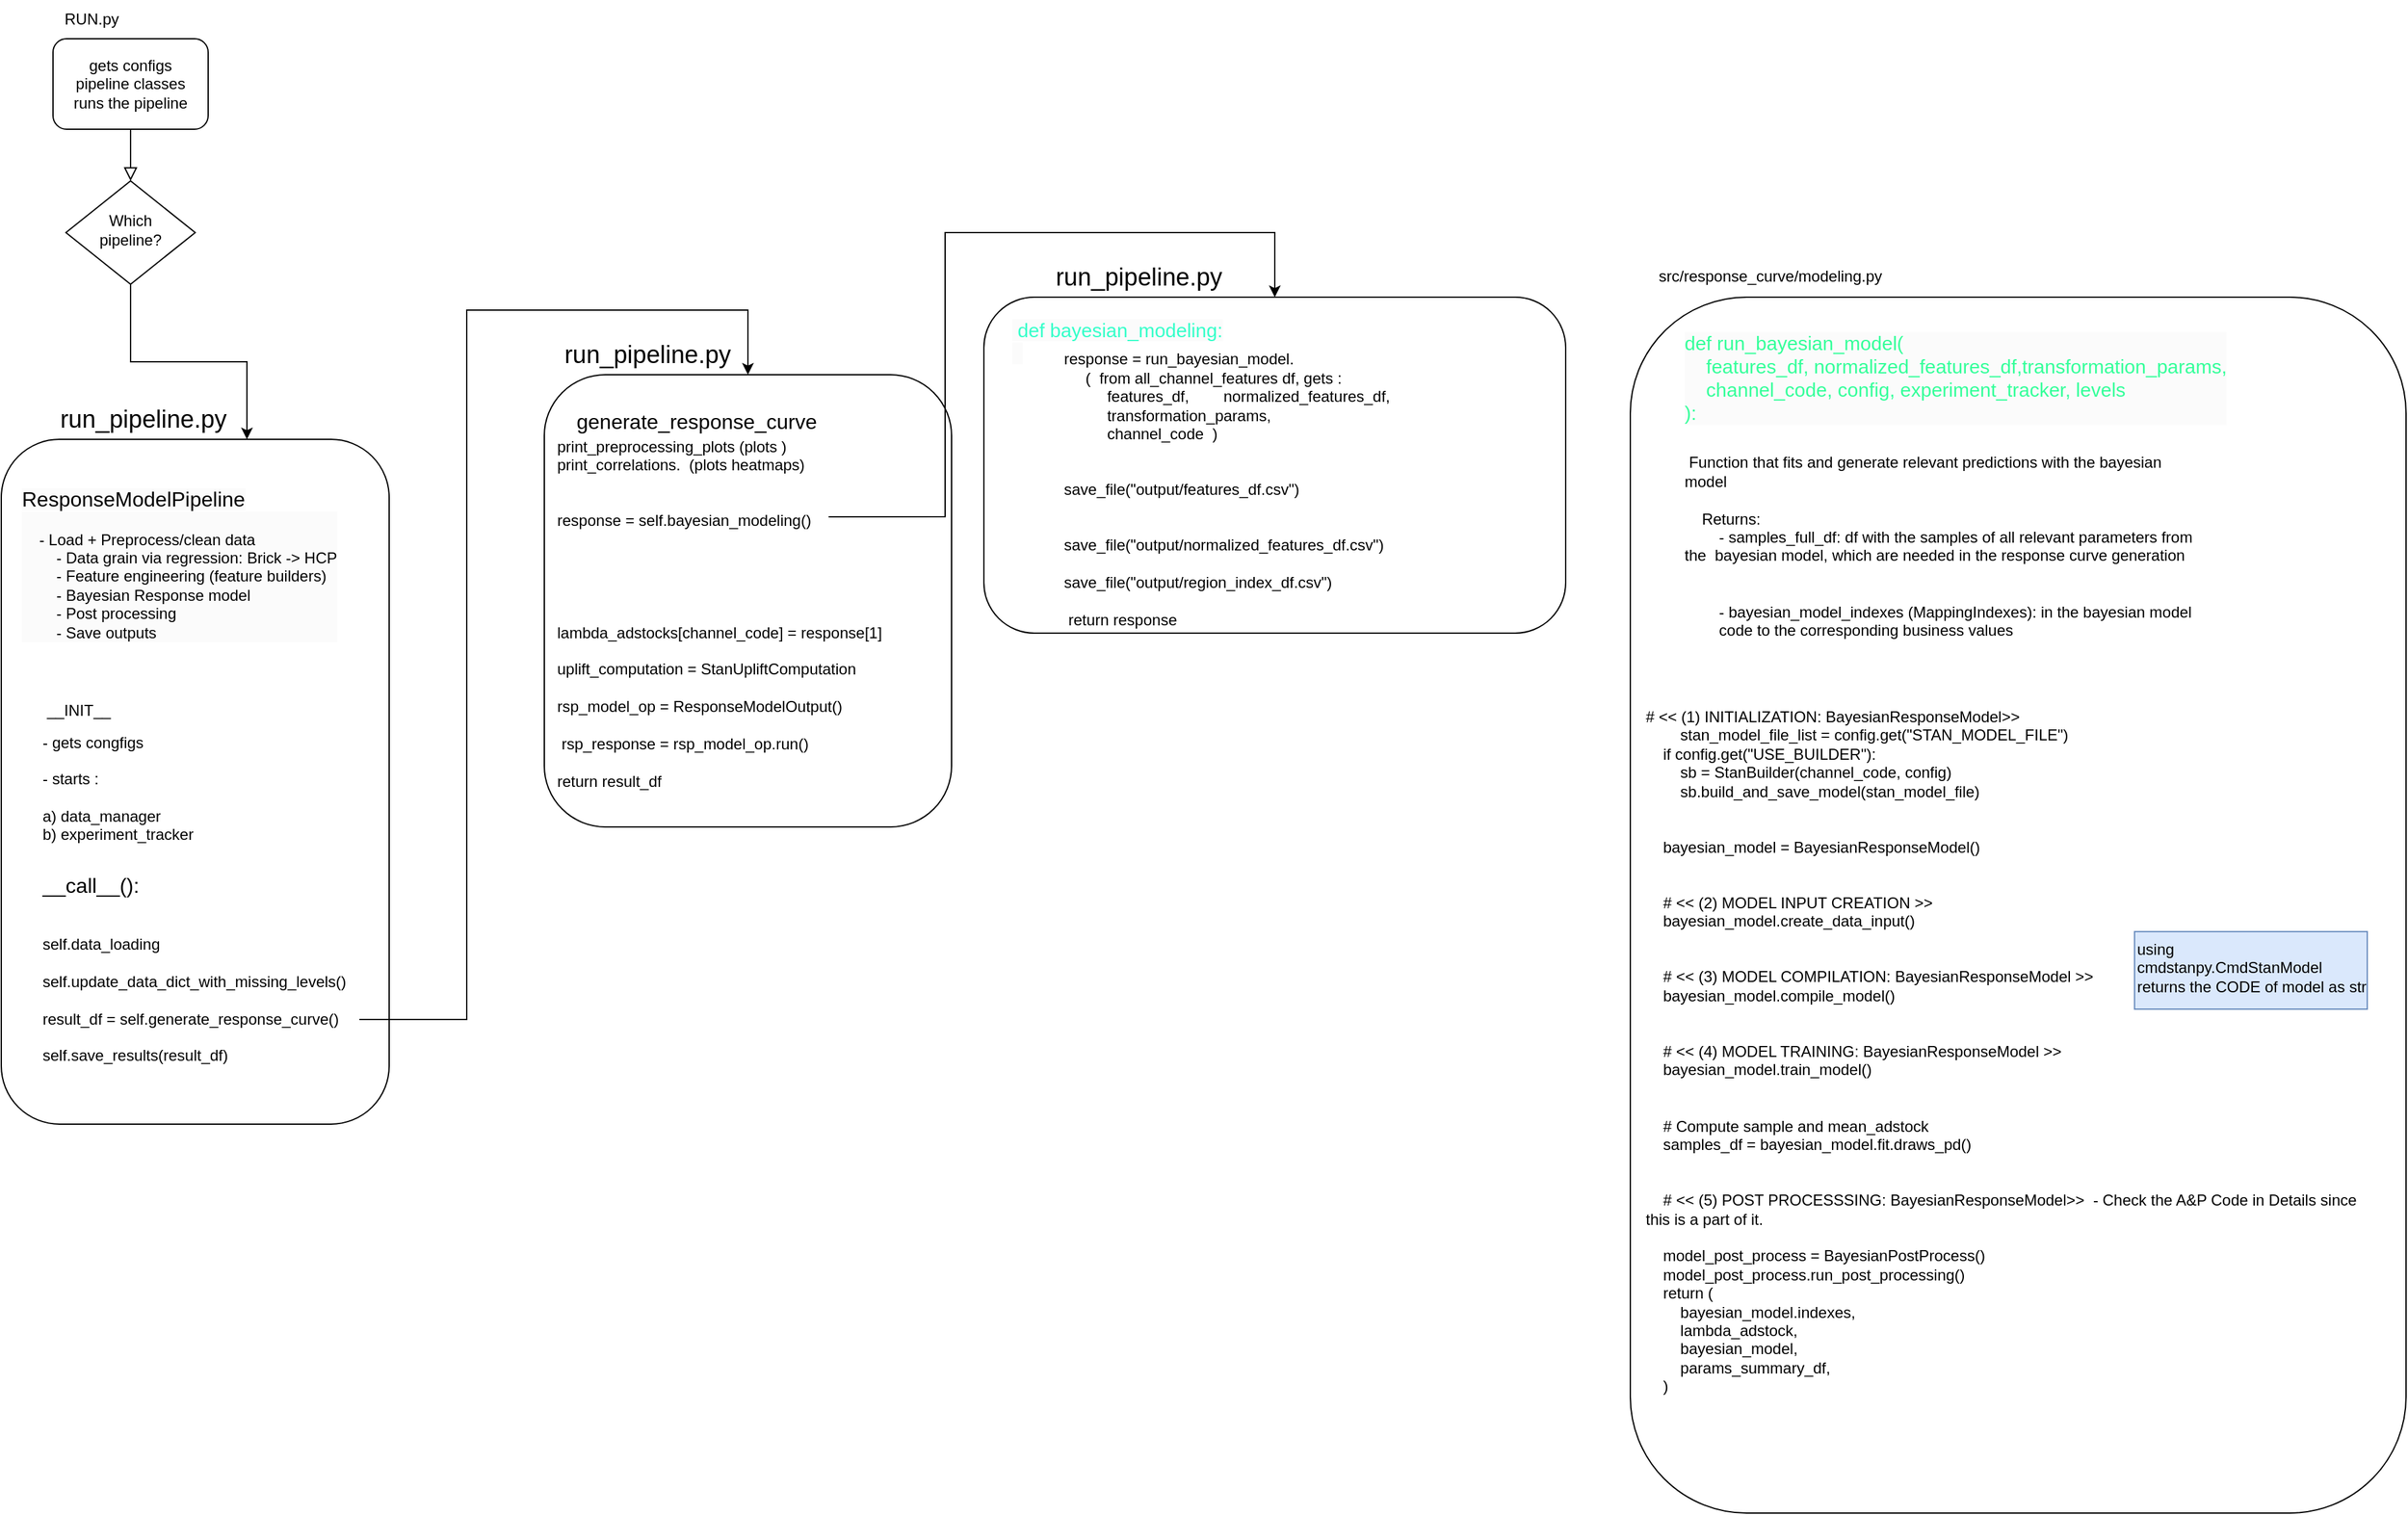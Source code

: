 <mxfile version="24.7.14">
  <diagram id="C5RBs43oDa-KdzZeNtuy" name="Page-1">
    <mxGraphModel dx="989" dy="622" grid="1" gridSize="10" guides="1" tooltips="1" connect="1" arrows="1" fold="1" page="1" pageScale="1" pageWidth="20000" pageHeight="2000" math="0" shadow="0">
      <root>
        <mxCell id="WIyWlLk6GJQsqaUBKTNV-0" />
        <mxCell id="WIyWlLk6GJQsqaUBKTNV-1" parent="WIyWlLk6GJQsqaUBKTNV-0" />
        <mxCell id="fa4uJrr_QhnZvR9-6Muc-73" value="" style="rounded=1;whiteSpace=wrap;html=1;" vertex="1" parent="WIyWlLk6GJQsqaUBKTNV-1">
          <mxGeometry x="1380" y="279" width="600" height="941" as="geometry" />
        </mxCell>
        <mxCell id="WIyWlLk6GJQsqaUBKTNV-2" value="" style="rounded=0;html=1;jettySize=auto;orthogonalLoop=1;fontSize=11;endArrow=block;endFill=0;endSize=8;strokeWidth=1;shadow=0;labelBackgroundColor=none;edgeStyle=orthogonalEdgeStyle;" parent="WIyWlLk6GJQsqaUBKTNV-1" source="WIyWlLk6GJQsqaUBKTNV-3" target="WIyWlLk6GJQsqaUBKTNV-6" edge="1">
          <mxGeometry relative="1" as="geometry" />
        </mxCell>
        <mxCell id="WIyWlLk6GJQsqaUBKTNV-3" value="gets configs&lt;div&gt;pipeline classes&lt;/div&gt;&lt;div&gt;runs the pipeline&lt;/div&gt;" style="rounded=1;whiteSpace=wrap;html=1;fontSize=12;glass=0;strokeWidth=1;shadow=0;" parent="WIyWlLk6GJQsqaUBKTNV-1" vertex="1">
          <mxGeometry x="160" y="79" width="120" height="70" as="geometry" />
        </mxCell>
        <mxCell id="fa4uJrr_QhnZvR9-6Muc-9" value="" style="edgeStyle=orthogonalEdgeStyle;rounded=0;orthogonalLoop=1;jettySize=auto;html=1;" edge="1" parent="WIyWlLk6GJQsqaUBKTNV-1" source="WIyWlLk6GJQsqaUBKTNV-6" target="WIyWlLk6GJQsqaUBKTNV-7">
          <mxGeometry relative="1" as="geometry">
            <Array as="points">
              <mxPoint x="220" y="329" />
              <mxPoint x="310" y="329" />
            </Array>
          </mxGeometry>
        </mxCell>
        <mxCell id="WIyWlLk6GJQsqaUBKTNV-6" value="Which&lt;div&gt;&amp;nbsp;pipeline?&amp;nbsp;&lt;/div&gt;" style="rhombus;whiteSpace=wrap;html=1;shadow=0;fontFamily=Helvetica;fontSize=12;align=center;strokeWidth=1;spacing=6;spacingTop=-4;" parent="WIyWlLk6GJQsqaUBKTNV-1" vertex="1">
          <mxGeometry x="170" y="189" width="100" height="80" as="geometry" />
        </mxCell>
        <mxCell id="WIyWlLk6GJQsqaUBKTNV-7" value="" style="rounded=1;whiteSpace=wrap;html=1;fontSize=12;glass=0;strokeWidth=1;shadow=0;" parent="WIyWlLk6GJQsqaUBKTNV-1" vertex="1">
          <mxGeometry x="120" y="389" width="300" height="530" as="geometry" />
        </mxCell>
        <mxCell id="fa4uJrr_QhnZvR9-6Muc-4" value="RUN.py" style="text;html=1;align=center;verticalAlign=middle;whiteSpace=wrap;rounded=0;" vertex="1" parent="WIyWlLk6GJQsqaUBKTNV-1">
          <mxGeometry x="160" y="49" width="60" height="30" as="geometry" />
        </mxCell>
        <mxCell id="fa4uJrr_QhnZvR9-6Muc-8" value="&lt;font style=&quot;forced-color-adjust: none; color: rgb(0, 0, 0); font-family: Helvetica; font-style: normal; font-variant-ligatures: normal; font-variant-caps: normal; font-weight: 400; letter-spacing: normal; orphans: 2; text-align: center; text-indent: 0px; text-transform: none; widows: 2; word-spacing: 0px; -webkit-text-stroke-width: 0px; white-space: normal; background-color: rgb(251, 251, 251); text-decoration-thickness: initial; text-decoration-style: initial; text-decoration-color: initial; font-size: 16px;&quot;&gt;ResponseModelPipeline&lt;/font&gt;&lt;div style=&quot;forced-color-adjust: none; color: rgb(0, 0, 0); font-family: Helvetica; font-size: 12px; font-style: normal; font-variant-ligatures: normal; font-variant-caps: normal; font-weight: 400; letter-spacing: normal; orphans: 2; text-align: center; text-indent: 0px; text-transform: none; widows: 2; word-spacing: 0px; -webkit-text-stroke-width: 0px; white-space: normal; background-color: rgb(251, 251, 251); text-decoration-thickness: initial; text-decoration-style: initial; text-decoration-color: initial;&quot;&gt;&lt;div style=&quot;forced-color-adjust: none; text-align: left;&quot;&gt;&lt;span style=&quot;forced-color-adjust: none; white-space: pre;&quot;&gt;&lt;span style=&quot;white-space: pre;&quot;&gt;&amp;nbsp;&amp;nbsp;&amp;nbsp;&amp;nbsp;&lt;/span&gt;&lt;/span&gt;&lt;/div&gt;&lt;div style=&quot;forced-color-adjust: none; text-align: left;&quot;&gt;&lt;span style=&quot;forced-color-adjust: none; white-space: pre;&quot;&gt;&lt;span style=&quot;white-space: pre;&quot;&gt;&amp;nbsp;&amp;nbsp;&amp;nbsp;&amp;nbsp;&lt;/span&gt;&lt;/span&gt;- Load + Preprocess/clean data&lt;/div&gt;&lt;div style=&quot;forced-color-adjust: none; text-align: left;&quot;&gt;&amp;nbsp; &amp;nbsp; &amp;nbsp; &amp;nbsp; - Data grain via regression: Brick -&amp;gt; HCP&lt;/div&gt;&lt;div style=&quot;forced-color-adjust: none; text-align: left;&quot;&gt;&amp;nbsp; &amp;nbsp; &amp;nbsp; &amp;nbsp; - Feature engineering (feature builders)&lt;/div&gt;&lt;div style=&quot;forced-color-adjust: none; text-align: left;&quot;&gt;&amp;nbsp; &amp;nbsp; &amp;nbsp; &amp;nbsp; - Bayesian Response model&lt;/div&gt;&lt;div style=&quot;forced-color-adjust: none; text-align: left;&quot;&gt;&amp;nbsp; &amp;nbsp; &amp;nbsp; &amp;nbsp; - Post processing&lt;/div&gt;&lt;div style=&quot;forced-color-adjust: none; text-align: left;&quot;&gt;&amp;nbsp; &amp;nbsp; &amp;nbsp; &amp;nbsp; - Save outputs&lt;/div&gt;&lt;/div&gt;" style="text;whiteSpace=wrap;html=1;" vertex="1" parent="WIyWlLk6GJQsqaUBKTNV-1">
          <mxGeometry x="134" y="419" width="280" height="140" as="geometry" />
        </mxCell>
        <mxCell id="fa4uJrr_QhnZvR9-6Muc-11" value="__INIT__" style="text;html=1;align=center;verticalAlign=middle;whiteSpace=wrap;rounded=0;" vertex="1" parent="WIyWlLk6GJQsqaUBKTNV-1">
          <mxGeometry x="150" y="584" width="60" height="30" as="geometry" />
        </mxCell>
        <mxCell id="fa4uJrr_QhnZvR9-6Muc-12" value="&lt;div&gt;&lt;br&gt;&lt;/div&gt;&lt;div&gt;- gets congfigs&lt;/div&gt;&lt;div&gt;&lt;br&gt;&lt;/div&gt;&lt;div&gt;- starts :&lt;/div&gt;&lt;div&gt;&lt;br&gt;&lt;/div&gt;&lt;div&gt;a) data_manager&lt;/div&gt;&lt;div&gt;b) experiment_tracker&lt;/div&gt;" style="text;html=1;align=left;verticalAlign=middle;whiteSpace=wrap;rounded=0;" vertex="1" parent="WIyWlLk6GJQsqaUBKTNV-1">
          <mxGeometry x="150" y="614" width="140" height="75" as="geometry" />
        </mxCell>
        <mxCell id="fa4uJrr_QhnZvR9-6Muc-16" value="&lt;font style=&quot;font-size: 16px;&quot;&gt;__call__():&lt;/font&gt;&lt;div&gt;&lt;font style=&quot;font-size: 12px;&quot;&gt;&lt;br&gt;&lt;/font&gt;&lt;/div&gt;&lt;div&gt;&lt;font style=&quot;font-size: 12px;&quot;&gt;&lt;br&gt;&lt;/font&gt;&lt;/div&gt;&lt;div&gt;&lt;font style=&quot;font-size: 12px;&quot;&gt;self.data_loading&amp;nbsp;&lt;/font&gt;&lt;/div&gt;&lt;div&gt;&lt;font style=&quot;font-size: 12px;&quot;&gt;&lt;br&gt;&lt;/font&gt;&lt;/div&gt;&lt;div&gt;&lt;font style=&quot;font-size: 12px;&quot;&gt;self.update_data_dict_with_missing_levels()&lt;/font&gt;&lt;/div&gt;&lt;div&gt;&lt;font style=&quot;font-size: 12px;&quot;&gt;&lt;br&gt;&lt;/font&gt;&lt;/div&gt;&lt;div&gt;&lt;font style=&quot;&quot;&gt;&lt;div style=&quot;&quot;&gt;result_df = self.generate_response_curve()&lt;/div&gt;&lt;div style=&quot;&quot;&gt;&lt;br&gt;&lt;/div&gt;&lt;div style=&quot;&quot;&gt;self.save_results(result_df)&lt;/div&gt;&lt;/font&gt;&lt;/div&gt;" style="text;html=1;align=left;verticalAlign=middle;whiteSpace=wrap;rounded=0;" vertex="1" parent="WIyWlLk6GJQsqaUBKTNV-1">
          <mxGeometry x="150" y="719" width="260" height="160" as="geometry" />
        </mxCell>
        <mxCell id="fa4uJrr_QhnZvR9-6Muc-17" value="&lt;font style=&quot;font-size: 19px;&quot;&gt;run_pipeline.py&lt;/font&gt;" style="text;html=1;align=center;verticalAlign=middle;whiteSpace=wrap;rounded=0;" vertex="1" parent="WIyWlLk6GJQsqaUBKTNV-1">
          <mxGeometry x="200" y="359" width="60" height="30" as="geometry" />
        </mxCell>
        <mxCell id="fa4uJrr_QhnZvR9-6Muc-56" value="" style="rounded=1;whiteSpace=wrap;html=1;" vertex="1" parent="WIyWlLk6GJQsqaUBKTNV-1">
          <mxGeometry x="540" y="339" width="315" height="350" as="geometry" />
        </mxCell>
        <mxCell id="fa4uJrr_QhnZvR9-6Muc-57" value="generate_response_curve" style="text;whiteSpace=wrap;fontSize=16;" vertex="1" parent="WIyWlLk6GJQsqaUBKTNV-1">
          <mxGeometry x="562.5" y="359" width="270" height="40" as="geometry" />
        </mxCell>
        <UserObject label="" link="save_file(&quot;output/features_df.csv&quot;&#xa;save_file(&quot;output/normalized_features_df.csv&quot;&#xa;save_file(&quot;output/region_index_df.csv&quot;" id="fa4uJrr_QhnZvR9-6Muc-61">
          <mxCell style="edgeStyle=orthogonalEdgeStyle;rounded=0;orthogonalLoop=1;jettySize=auto;html=1;entryX=0.5;entryY=0;entryDx=0;entryDy=0;" edge="1" parent="WIyWlLk6GJQsqaUBKTNV-1" target="fa4uJrr_QhnZvR9-6Muc-56">
            <mxGeometry x="-0.001" relative="1" as="geometry">
              <mxPoint x="397" y="838" as="sourcePoint" />
              <mxPoint x="320" y="399" as="targetPoint" />
              <Array as="points">
                <mxPoint x="480" y="838" />
                <mxPoint x="480" y="289" />
                <mxPoint x="698" y="289" />
              </Array>
              <mxPoint as="offset" />
            </mxGeometry>
          </mxCell>
        </UserObject>
        <mxCell id="fa4uJrr_QhnZvR9-6Muc-62" value="print_preprocessing_plots (plots )&lt;div&gt;print_correlations.&amp;nbsp; (plots heatmaps)&lt;br&gt;&lt;/div&gt;&lt;div&gt;&lt;br&gt;&lt;/div&gt;&lt;div&gt;&lt;br&gt;&lt;/div&gt;&lt;div&gt;response = self.bayesian_modeling()&lt;br&gt;&lt;/div&gt;&lt;div&gt;&lt;span style=&quot;white-space: pre;&quot;&gt;&#x9;&lt;/span&gt;&lt;br&gt;&lt;/div&gt;&lt;div&gt;&lt;br&gt;&lt;/div&gt;&lt;div&gt;&lt;br&gt;&lt;/div&gt;&lt;div&gt;&lt;br&gt;&lt;/div&gt;&lt;div&gt;&lt;br&gt;&lt;/div&gt;&lt;div&gt;&lt;div&gt;lambda_adstocks[channel_code] = response[1]&lt;/div&gt;&lt;div&gt;&lt;br&gt;&lt;/div&gt;&lt;div&gt;uplift_computation&amp;nbsp;= StanUpliftComputation&lt;/div&gt;&lt;/div&gt;&lt;div&gt;&lt;br&gt;&lt;/div&gt;&lt;div&gt;rsp_model_op = ResponseModelOutput()&lt;br&gt;&lt;/div&gt;&lt;div&gt;&lt;br&gt;&lt;/div&gt;&lt;div&gt;&amp;nbsp;rsp_response = rsp_model_op.run()&lt;br&gt;&lt;/div&gt;&lt;div&gt;&lt;br&gt;&lt;/div&gt;&lt;div&gt;return result_df&lt;br&gt;&lt;/div&gt;" style="text;html=1;align=left;verticalAlign=middle;whiteSpace=wrap;rounded=0;" vertex="1" parent="WIyWlLk6GJQsqaUBKTNV-1">
          <mxGeometry x="547.5" y="389" width="300" height="270" as="geometry" />
        </mxCell>
        <mxCell id="fa4uJrr_QhnZvR9-6Muc-64" value="" style="rounded=1;whiteSpace=wrap;html=1;" vertex="1" parent="WIyWlLk6GJQsqaUBKTNV-1">
          <mxGeometry x="880" y="279" width="450" height="260" as="geometry" />
        </mxCell>
        <UserObject label="  &#xa;response = run_bayesian_model. &#xa;     (  from all_channel_features df, gets :&#xa;          features_df,        normalized_features_df,&#xa;          transformation_params,&#xa;          channel_code  )&#xa;&#xa;&#xa;save_file(&quot;output/features_df.csv&quot;)&#xa;&#xa;&#xa;save_file(&quot;output/normalized_features_df.csv&quot;)&#xa;&#xa;save_file(&quot;output/region_index_df.csv&quot;)&#xa;     &#xa; return response" link="response = run_bayesian_model(&#xa;            all_channel_features[channel_code].features_df,&#xa;            all_channel_features[channel_code].normalized_features_df,&#xa;            all_channel_features[channel_code].transformation_params,&#xa;            all_channel_features[channel_code].channel_code,&#xa;            self.config,&#xa;            self.experiment_tracker,&#xa;            level,&#xa;        )&#xa;&#xa;&#xa;        save_file(&#xa;            data=all_channel_features[channel_code].features_df,&#xa;            file_name=f&#39;{&quot;output/features_df.csv&quot;}&#39;,&#xa;            experiment_tracker=self.experiment_tracker,&#xa;            mlflow_directory=channel_code&#xa;            if level is None&#xa;            else osp.join(level[&quot;speciality&quot;], level[&quot;segment_code&quot;], level[&quot;segment_value&quot;]),&#xa;        )&#xa;        save_file(&#xa;            data=all_channel_features[channel_code].normalized_features_df,&#xa;            file_name=f&#39;{&quot;output/normalized_features_df.csv&quot;}&#39;,&#xa;            experiment_tracker=self.experiment_tracker,&#xa;            mlflow_directory=channel_code&#xa;            if level is None&#xa;            else osp.join(level[&quot;speciality&quot;], level[&quot;segment_code&quot;], level[&quot;segment_value&quot;]),&#xa;        )&#xa;        save_file(&#xa;            data=response[0].region_index_df,&#xa;            file_name=f&#39;{&quot;output/region_index_df.csv&quot;}&#39;,&#xa;            experiment_tracker=self.experiment_tracker,&#xa;            mlflow_directory=channel_code&#xa;            if level is None&#xa;            else osp.join(level[&quot;speciality&quot;], level[&quot;segment_code&quot;], level[&quot;segment_value&quot;]),&#xa;        )&#xa;        return response" id="fa4uJrr_QhnZvR9-6Muc-63">
          <mxCell style="text;whiteSpace=wrap;" vertex="1" parent="WIyWlLk6GJQsqaUBKTNV-1">
            <mxGeometry x="940" y="299" width="380" height="240" as="geometry" />
          </mxCell>
        </UserObject>
        <UserObject label="" id="fa4uJrr_QhnZvR9-6Muc-66">
          <mxCell style="edgeStyle=orthogonalEdgeStyle;rounded=0;orthogonalLoop=1;jettySize=auto;html=1;entryX=0.5;entryY=0;entryDx=0;entryDy=0;exitX=0.708;exitY=0.222;exitDx=0;exitDy=0;exitPerimeter=0;" edge="1" parent="WIyWlLk6GJQsqaUBKTNV-1" source="fa4uJrr_QhnZvR9-6Muc-62" target="fa4uJrr_QhnZvR9-6Muc-64">
            <mxGeometry x="-0.001" relative="1" as="geometry">
              <mxPoint x="850" y="779" as="sourcePoint" />
              <mxPoint x="1240.5" y="429.47" as="targetPoint" />
              <Array as="points">
                <mxPoint x="850" y="449" />
                <mxPoint x="850" y="229" />
                <mxPoint x="1105" y="229" />
              </Array>
              <mxPoint as="offset" />
            </mxGeometry>
          </mxCell>
        </UserObject>
        <mxCell id="fa4uJrr_QhnZvR9-6Muc-68" value=" &#xa; Function that fits and generate relevant predictions with the bayesian model&#xa;&#xa;    Returns:&#xa;        - samples_full_df: df with the samples of all relevant parameters from the  bayesian model, which are needed in the response curve generation&#xa;&#xa;&#xa;        - bayesian_model_indexes (MappingIndexes): in the bayesian model&#xa;        code to the corresponding business values &#xa;&#xa;&#xa;&#xa;&#xa;&#xa;" style="text;whiteSpace=wrap;" vertex="1" parent="WIyWlLk6GJQsqaUBKTNV-1">
          <mxGeometry x="1420" y="379" width="400" height="191" as="geometry" />
        </mxCell>
        <UserObject label="src/response_curve/modeling.py" link="src/response_curve/modeling.py" id="fa4uJrr_QhnZvR9-6Muc-69">
          <mxCell style="text;whiteSpace=wrap;" vertex="1" parent="WIyWlLk6GJQsqaUBKTNV-1">
            <mxGeometry x="1400" y="249" width="210" height="40" as="geometry" />
          </mxCell>
        </UserObject>
        <mxCell id="fa4uJrr_QhnZvR9-6Muc-70" value="&lt;font style=&quot;font-size: 19px;&quot;&gt;run_pipeline.py&lt;/font&gt;" style="text;html=1;align=center;verticalAlign=middle;whiteSpace=wrap;rounded=0;" vertex="1" parent="WIyWlLk6GJQsqaUBKTNV-1">
          <mxGeometry x="590" y="309" width="60" height="30" as="geometry" />
        </mxCell>
        <mxCell id="fa4uJrr_QhnZvR9-6Muc-71" value="&lt;font style=&quot;font-size: 19px;&quot;&gt;run_pipeline.py&lt;/font&gt;" style="text;html=1;align=center;verticalAlign=middle;whiteSpace=wrap;rounded=0;" vertex="1" parent="WIyWlLk6GJQsqaUBKTNV-1">
          <mxGeometry x="970" y="249" width="60" height="30" as="geometry" />
        </mxCell>
        <mxCell id="fa4uJrr_QhnZvR9-6Muc-72" value="&lt;font color=&quot;#33ffc9&quot; style=&quot;font-size: 15px;&quot;&gt;&lt;span style=&quot;font-family: Helvetica; font-style: normal; font-variant-ligatures: normal; font-variant-caps: normal; font-weight: 400; letter-spacing: normal; orphans: 2; text-align: left; text-indent: 0px; text-transform: none; widows: 2; word-spacing: 0px; -webkit-text-stroke-width: 0px; white-space: normal; background-color: rgb(251, 251, 251); text-decoration-thickness: initial; text-decoration-style: initial; text-decoration-color: initial; float: none; display: inline !important;&quot;&gt;&amp;nbsp;def bayesian_modeling:&lt;/span&gt;&lt;br style=&quot;forced-color-adjust: none; padding: 0px; margin: 0px; font-family: Helvetica; font-style: normal; font-variant-ligatures: normal; font-variant-caps: normal; font-weight: 400; letter-spacing: normal; orphans: 2; text-align: left; text-indent: 0px; text-transform: none; widows: 2; word-spacing: 0px; -webkit-text-stroke-width: 0px; white-space: normal; background-color: rgb(251, 251, 251); text-decoration-thickness: initial; text-decoration-style: initial; text-decoration-color: initial;&quot;&gt;&lt;span style=&quot;forced-color-adjust: none; padding: 0px; margin: 0px; font-family: Helvetica; font-style: normal; font-variant-ligatures: normal; font-variant-caps: normal; font-weight: 400; letter-spacing: normal; orphans: 2; text-align: left; text-indent: 0px; text-transform: none; widows: 2; word-spacing: 0px; -webkit-text-stroke-width: 0px; background-color: rgb(251, 251, 251); text-decoration-thickness: initial; text-decoration-style: initial; text-decoration-color: initial; white-space: pre;&quot;&gt;&amp;nbsp;&amp;nbsp;&lt;/span&gt;&lt;/font&gt;" style="text;whiteSpace=wrap;html=1;" vertex="1" parent="WIyWlLk6GJQsqaUBKTNV-1">
          <mxGeometry x="900" y="289" width="230" height="50" as="geometry" />
        </mxCell>
        <mxCell id="fa4uJrr_QhnZvR9-6Muc-74" value="&lt;div style=&quot;forced-color-adjust: none; padding: 0px; margin: 0px; font-family: Helvetica; font-style: normal; font-variant-ligatures: normal; font-variant-caps: normal; font-weight: 400; letter-spacing: normal; orphans: 2; text-align: left; text-indent: 0px; text-transform: none; widows: 2; word-spacing: 0px; -webkit-text-stroke-width: 0px; white-space: normal; background-color: rgb(251, 251, 251); text-decoration-thickness: initial; text-decoration-style: initial; text-decoration-color: initial; font-size: 15px;&quot;&gt;&lt;font color=&quot;#33ff99&quot; style=&quot;font-size: 15px;&quot;&gt;def run_bayesian_model(&lt;/font&gt;&lt;/div&gt;&lt;div style=&quot;forced-color-adjust: none; padding: 0px; margin: 0px; font-family: Helvetica; font-style: normal; font-variant-ligatures: normal; font-variant-caps: normal; font-weight: 400; letter-spacing: normal; orphans: 2; text-align: left; text-indent: 0px; text-transform: none; widows: 2; word-spacing: 0px; -webkit-text-stroke-width: 0px; white-space: normal; background-color: rgb(251, 251, 251); text-decoration-thickness: initial; text-decoration-style: initial; text-decoration-color: initial; font-size: 15px;&quot;&gt;&lt;font color=&quot;#33ff99&quot; style=&quot;font-size: 15px;&quot;&gt;&amp;nbsp; &amp;nbsp; features_df, normalized_features_df,transformation_params,&lt;/font&gt;&lt;/div&gt;&lt;div style=&quot;forced-color-adjust: none; padding: 0px; margin: 0px; font-family: Helvetica; font-style: normal; font-variant-ligatures: normal; font-variant-caps: normal; font-weight: 400; letter-spacing: normal; orphans: 2; text-align: left; text-indent: 0px; text-transform: none; widows: 2; word-spacing: 0px; -webkit-text-stroke-width: 0px; white-space: normal; background-color: rgb(251, 251, 251); text-decoration-thickness: initial; text-decoration-style: initial; text-decoration-color: initial; font-size: 15px;&quot;&gt;&lt;font color=&quot;#33ff99&quot; style=&quot;font-size: 15px;&quot;&gt;&amp;nbsp; &amp;nbsp; channel_code, config, experiment_tracker, levels&lt;/font&gt;&lt;/div&gt;&lt;div style=&quot;forced-color-adjust: none; padding: 0px; margin: 0px; font-family: Helvetica; font-style: normal; font-variant-ligatures: normal; font-variant-caps: normal; font-weight: 400; letter-spacing: normal; orphans: 2; text-align: left; text-indent: 0px; text-transform: none; widows: 2; word-spacing: 0px; -webkit-text-stroke-width: 0px; white-space: normal; background-color: rgb(251, 251, 251); text-decoration-thickness: initial; text-decoration-style: initial; text-decoration-color: initial; font-size: 15px;&quot;&gt;&lt;font color=&quot;#33ff99&quot; style=&quot;font-size: 15px;&quot;&gt;):&lt;/font&gt;&lt;/div&gt;" style="text;whiteSpace=wrap;html=1;" vertex="1" parent="WIyWlLk6GJQsqaUBKTNV-1">
          <mxGeometry x="1420" y="299" width="480" height="80" as="geometry" />
        </mxCell>
        <UserObject label="# &lt;&lt; (1) INITIALIZATION: BayesianResponseModel&gt;&gt;&#xa;        stan_model_file_list = config.get(&quot;STAN_MODEL_FILE&quot;)&#xa;    if config.get(&quot;USE_BUILDER&quot;):&#xa;        sb = StanBuilder(channel_code, config)&#xa;        sb.build_and_save_model(stan_model_file)&#xa;&#xa;&#xa;    bayesian_model = BayesianResponseModel()&#xa;&#xa;&#xa;    # &lt;&lt; (2) MODEL INPUT CREATION &gt;&gt;&#xa;    bayesian_model.create_data_input()&#xa;&#xa;&#xa;    # &lt;&lt; (3) MODEL COMPILATION: BayesianResponseModel &gt;&gt;&#xa;    bayesian_model.compile_model()&#xa;&#xa;&#xa;    # &lt;&lt; (4) MODEL TRAINING: BayesianResponseModel &gt;&gt;&#xa;    bayesian_model.train_model()&#xa;&#xa;&#xa;    # Compute sample and mean_adstock&#xa;    samples_df = bayesian_model.fit.draws_pd()&#xa;&#xa;&#xa;    # &lt;&lt; (5) POST PROCESSSING: BayesianResponseModel&gt;&gt;  - Check the A&amp;P Code in Details since this is a part of it.&#xa;  &#xa;    model_post_process = BayesianPostProcess()&#xa;    model_post_process.run_post_processing()&#xa;    return (&#xa;        bayesian_model.indexes,&#xa;        lambda_adstock,&#xa;        bayesian_model,&#xa;        params_summary_df,&#xa;    )" link="# &lt;&lt; (1) INITIALIZATION: BayesianResponseModel&gt;&gt;&#xa;        stan_model_file_list = config.get(&quot;STAN_MODEL_FILE&quot;)&#xa;    if config.get(&quot;USE_BUILDER&quot;):&#xa;        sb = StanBuilder(channel_code, config)&#xa;        sb.build_and_save_model(stan_model_file)&#xa;&#xa;&#xa;    bayesian_model = BayesianResponseModel()&#xa;&#xa;&#xa;    # &lt;&lt; (2) MODEL INPUT CREATION &gt;&gt;&#xa;    bayesian_model.create_data_input()&#xa;&#xa;&#xa;    # &lt;&lt; (3) MODEL COMPILATION: BayesianResponseModel &gt;&gt;&#xa;    bayesian_model.compile_model()&#xa;&#xa;&#xa;    # &lt;&lt; (4) MODEL TRAINING: BayesianResponseModel &gt;&gt;&#xa;    bayesian_model.train_model()&#xa;&#xa;&#xa;    # Compute sample and mean_adstock&#xa;    samples_df = bayesian_model.fit.draws_pd()&#xa;&#xa;&#xa;    # &lt;&lt; (5) POST PROCESSSING: BayesianResponseModel&gt;&gt;  - Check the A&amp;P Code in Details since this is a part of it.&#xa;  &#xa;    model_post_process = BayesianPostProcess()&#xa;    model_post_process.run_post_processing()&#xa;    return (&#xa;        bayesian_model.indexes,&#xa;        lambda_adstock,&#xa;        bayesian_model,&#xa;        params_summary_df,&#xa;    )" id="fa4uJrr_QhnZvR9-6Muc-75">
          <mxCell style="text;whiteSpace=wrap;" vertex="1" parent="WIyWlLk6GJQsqaUBKTNV-1">
            <mxGeometry x="1390" y="590" width="560" height="560" as="geometry" />
          </mxCell>
        </UserObject>
        <mxCell id="fa4uJrr_QhnZvR9-6Muc-76" value="using &#xa;cmdstanpy.CmdStanModel&#xa;returns the CODE of model as str" style="text;whiteSpace=wrap;fillColor=#dae8fc;strokeColor=#6c8ebf;" vertex="1" parent="WIyWlLk6GJQsqaUBKTNV-1">
          <mxGeometry x="1770" y="770" width="180" height="60" as="geometry" />
        </mxCell>
      </root>
    </mxGraphModel>
  </diagram>
</mxfile>
